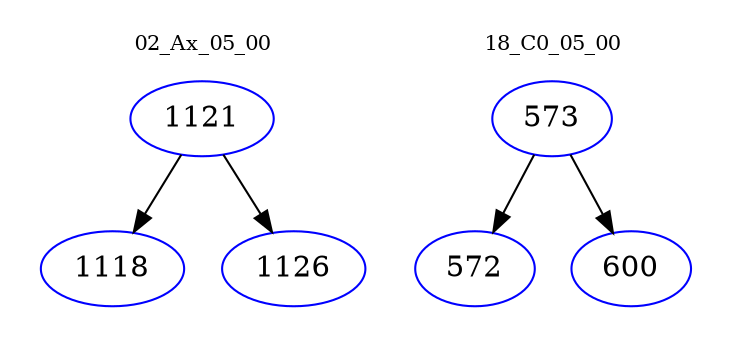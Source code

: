 digraph{
subgraph cluster_0 {
color = white
label = "02_Ax_05_00";
fontsize=10;
T0_1121 [label="1121", color="blue"]
T0_1121 -> T0_1118 [color="black"]
T0_1118 [label="1118", color="blue"]
T0_1121 -> T0_1126 [color="black"]
T0_1126 [label="1126", color="blue"]
}
subgraph cluster_1 {
color = white
label = "18_C0_05_00";
fontsize=10;
T1_573 [label="573", color="blue"]
T1_573 -> T1_572 [color="black"]
T1_572 [label="572", color="blue"]
T1_573 -> T1_600 [color="black"]
T1_600 [label="600", color="blue"]
}
}
